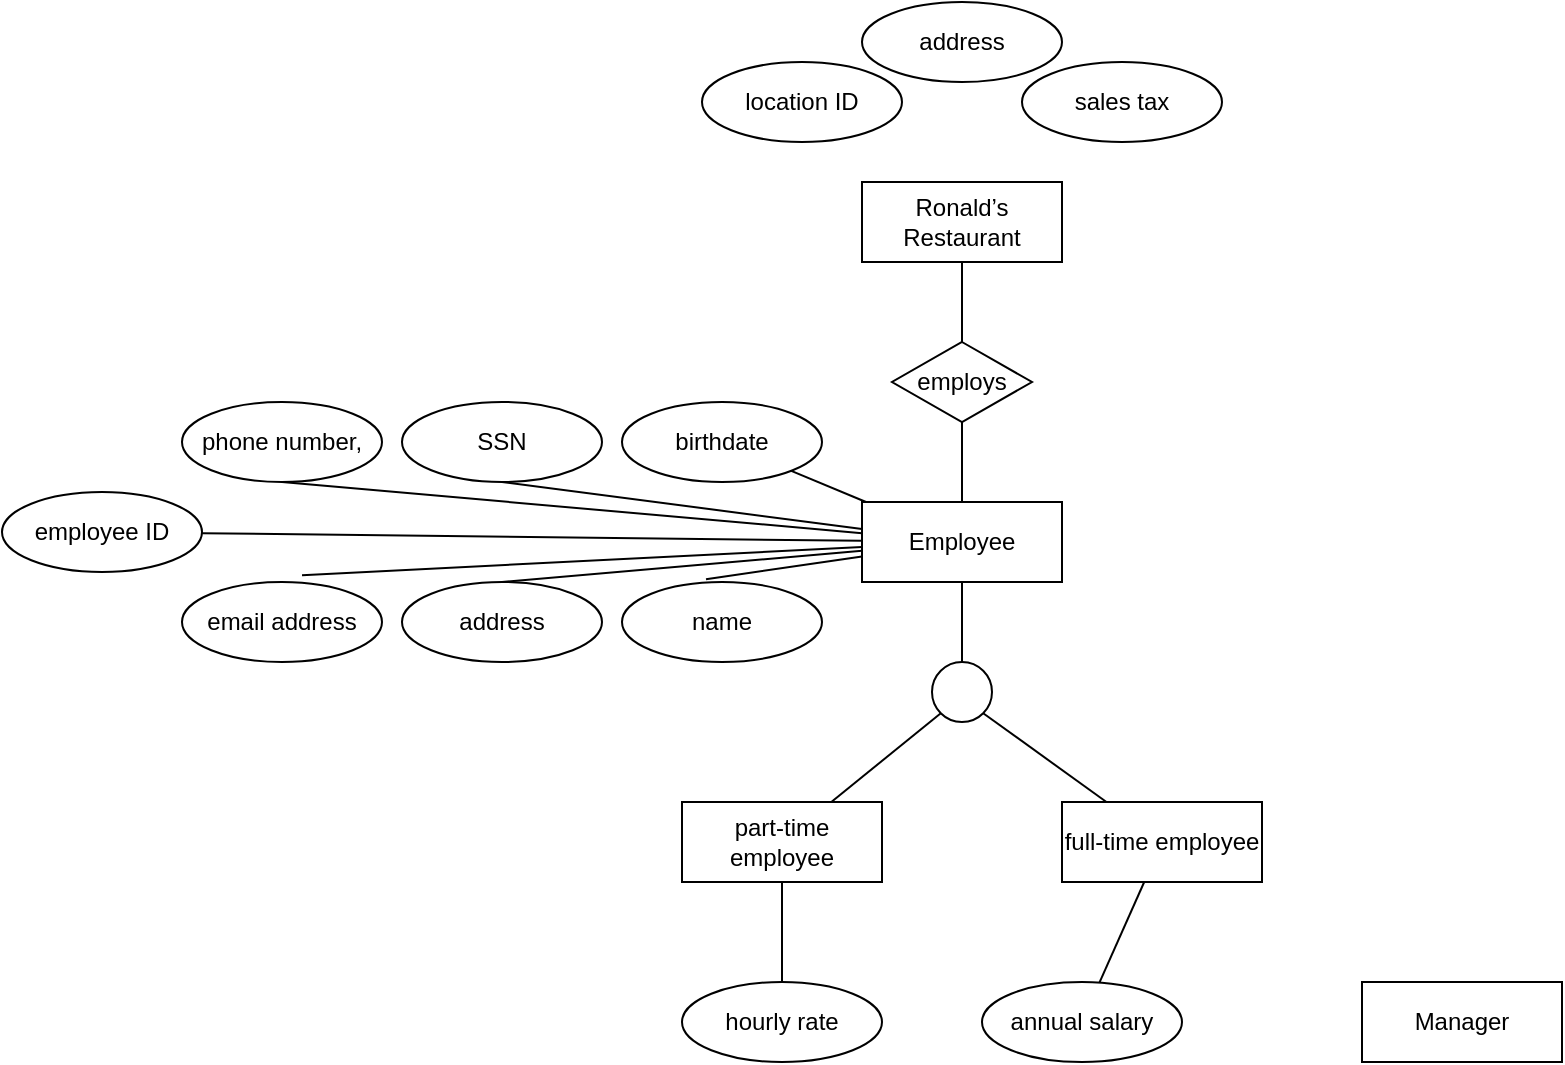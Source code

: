 <mxfile version="21.0.8" type="github">
  <diagram name="Page-1" id="IfERYH7wBA60UohbNIlO">
    <mxGraphModel dx="1583" dy="412" grid="1" gridSize="10" guides="1" tooltips="1" connect="1" arrows="1" fold="1" page="1" pageScale="1" pageWidth="850" pageHeight="1100" math="0" shadow="0">
      <root>
        <mxCell id="0" />
        <mxCell id="1" parent="0" />
        <mxCell id="xIak3zuEA5ebnnhG0JyV-5" value="location ID" style="ellipse;whiteSpace=wrap;html=1;align=center;" vertex="1" parent="1">
          <mxGeometry x="270" y="130" width="100" height="40" as="geometry" />
        </mxCell>
        <mxCell id="xIak3zuEA5ebnnhG0JyV-6" value="Ronald’s Restaurant" style="whiteSpace=wrap;html=1;align=center;" vertex="1" parent="1">
          <mxGeometry x="350" y="190" width="100" height="40" as="geometry" />
        </mxCell>
        <mxCell id="xIak3zuEA5ebnnhG0JyV-7" value="address" style="ellipse;whiteSpace=wrap;html=1;align=center;" vertex="1" parent="1">
          <mxGeometry x="350" y="100" width="100" height="40" as="geometry" />
        </mxCell>
        <mxCell id="xIak3zuEA5ebnnhG0JyV-8" value="sales tax" style="ellipse;whiteSpace=wrap;html=1;align=center;" vertex="1" parent="1">
          <mxGeometry x="430" y="130" width="100" height="40" as="geometry" />
        </mxCell>
        <mxCell id="xIak3zuEA5ebnnhG0JyV-29" value="" style="rounded=0;orthogonalLoop=1;jettySize=auto;html=1;endArrow=none;endFill=0;" edge="1" parent="1" source="xIak3zuEA5ebnnhG0JyV-9" target="xIak3zuEA5ebnnhG0JyV-17">
          <mxGeometry relative="1" as="geometry" />
        </mxCell>
        <mxCell id="xIak3zuEA5ebnnhG0JyV-30" style="rounded=0;orthogonalLoop=1;jettySize=auto;html=1;entryX=0.5;entryY=1;entryDx=0;entryDy=0;endArrow=none;endFill=0;" edge="1" parent="1" source="xIak3zuEA5ebnnhG0JyV-9" target="xIak3zuEA5ebnnhG0JyV-16">
          <mxGeometry relative="1" as="geometry" />
        </mxCell>
        <mxCell id="xIak3zuEA5ebnnhG0JyV-31" style="rounded=0;orthogonalLoop=1;jettySize=auto;html=1;entryX=0.5;entryY=1;entryDx=0;entryDy=0;endArrow=none;endFill=0;" edge="1" parent="1" source="xIak3zuEA5ebnnhG0JyV-9" target="xIak3zuEA5ebnnhG0JyV-13">
          <mxGeometry relative="1" as="geometry" />
        </mxCell>
        <mxCell id="xIak3zuEA5ebnnhG0JyV-32" style="rounded=0;orthogonalLoop=1;jettySize=auto;html=1;endArrow=none;endFill=0;" edge="1" parent="1" source="xIak3zuEA5ebnnhG0JyV-9" target="xIak3zuEA5ebnnhG0JyV-10">
          <mxGeometry relative="1" as="geometry" />
        </mxCell>
        <mxCell id="xIak3zuEA5ebnnhG0JyV-33" style="rounded=0;orthogonalLoop=1;jettySize=auto;html=1;entryX=0.42;entryY=-0.035;entryDx=0;entryDy=0;entryPerimeter=0;endArrow=none;endFill=0;" edge="1" parent="1" source="xIak3zuEA5ebnnhG0JyV-9" target="xIak3zuEA5ebnnhG0JyV-11">
          <mxGeometry relative="1" as="geometry" />
        </mxCell>
        <mxCell id="xIak3zuEA5ebnnhG0JyV-34" style="rounded=0;orthogonalLoop=1;jettySize=auto;html=1;entryX=0.5;entryY=0;entryDx=0;entryDy=0;endArrow=none;endFill=0;" edge="1" parent="1" source="xIak3zuEA5ebnnhG0JyV-9" target="xIak3zuEA5ebnnhG0JyV-12">
          <mxGeometry relative="1" as="geometry" />
        </mxCell>
        <mxCell id="xIak3zuEA5ebnnhG0JyV-35" style="rounded=0;orthogonalLoop=1;jettySize=auto;html=1;entryX=0.6;entryY=-0.085;entryDx=0;entryDy=0;entryPerimeter=0;endArrow=none;endFill=0;" edge="1" parent="1" source="xIak3zuEA5ebnnhG0JyV-9" target="xIak3zuEA5ebnnhG0JyV-15">
          <mxGeometry relative="1" as="geometry" />
        </mxCell>
        <mxCell id="xIak3zuEA5ebnnhG0JyV-9" value="Employee" style="whiteSpace=wrap;html=1;align=center;" vertex="1" parent="1">
          <mxGeometry x="350" y="350" width="100" height="40" as="geometry" />
        </mxCell>
        <mxCell id="xIak3zuEA5ebnnhG0JyV-10" value=" employee ID" style="ellipse;whiteSpace=wrap;html=1;align=center;" vertex="1" parent="1">
          <mxGeometry x="-80" y="345" width="100" height="40" as="geometry" />
        </mxCell>
        <mxCell id="xIak3zuEA5ebnnhG0JyV-11" value="name" style="ellipse;whiteSpace=wrap;html=1;align=center;" vertex="1" parent="1">
          <mxGeometry x="230" y="390" width="100" height="40" as="geometry" />
        </mxCell>
        <mxCell id="xIak3zuEA5ebnnhG0JyV-12" value="address" style="ellipse;whiteSpace=wrap;html=1;align=center;" vertex="1" parent="1">
          <mxGeometry x="120" y="390" width="100" height="40" as="geometry" />
        </mxCell>
        <mxCell id="xIak3zuEA5ebnnhG0JyV-13" value="phone number," style="ellipse;whiteSpace=wrap;html=1;align=center;" vertex="1" parent="1">
          <mxGeometry x="10" y="300" width="100" height="40" as="geometry" />
        </mxCell>
        <mxCell id="xIak3zuEA5ebnnhG0JyV-15" value="email address" style="ellipse;whiteSpace=wrap;html=1;align=center;" vertex="1" parent="1">
          <mxGeometry x="10" y="390" width="100" height="40" as="geometry" />
        </mxCell>
        <mxCell id="xIak3zuEA5ebnnhG0JyV-16" value="SSN" style="ellipse;whiteSpace=wrap;html=1;align=center;" vertex="1" parent="1">
          <mxGeometry x="120" y="300" width="100" height="40" as="geometry" />
        </mxCell>
        <mxCell id="xIak3zuEA5ebnnhG0JyV-17" value="birthdate" style="ellipse;whiteSpace=wrap;html=1;align=center;" vertex="1" parent="1">
          <mxGeometry x="230" y="300" width="100" height="40" as="geometry" />
        </mxCell>
        <mxCell id="xIak3zuEA5ebnnhG0JyV-20" style="rounded=0;orthogonalLoop=1;jettySize=auto;html=1;entryX=0.5;entryY=1;entryDx=0;entryDy=0;endArrow=none;endFill=0;" edge="1" parent="1" source="xIak3zuEA5ebnnhG0JyV-19" target="xIak3zuEA5ebnnhG0JyV-6">
          <mxGeometry relative="1" as="geometry" />
        </mxCell>
        <mxCell id="xIak3zuEA5ebnnhG0JyV-21" style="rounded=0;orthogonalLoop=1;jettySize=auto;html=1;entryX=0.5;entryY=0;entryDx=0;entryDy=0;endArrow=none;endFill=0;" edge="1" parent="1" source="xIak3zuEA5ebnnhG0JyV-19" target="xIak3zuEA5ebnnhG0JyV-9">
          <mxGeometry relative="1" as="geometry" />
        </mxCell>
        <mxCell id="xIak3zuEA5ebnnhG0JyV-19" value="employs&lt;br&gt;" style="shape=rhombus;perimeter=rhombusPerimeter;whiteSpace=wrap;html=1;align=center;" vertex="1" parent="1">
          <mxGeometry x="365" y="270" width="70" height="40" as="geometry" />
        </mxCell>
        <mxCell id="xIak3zuEA5ebnnhG0JyV-27" style="rounded=0;orthogonalLoop=1;jettySize=auto;html=1;entryX=0.5;entryY=1;entryDx=0;entryDy=0;endArrow=none;endFill=0;" edge="1" parent="1" source="xIak3zuEA5ebnnhG0JyV-22" target="xIak3zuEA5ebnnhG0JyV-9">
          <mxGeometry relative="1" as="geometry" />
        </mxCell>
        <mxCell id="xIak3zuEA5ebnnhG0JyV-22" value="" style="ellipse;whiteSpace=wrap;html=1;aspect=fixed;" vertex="1" parent="1">
          <mxGeometry x="385" y="430" width="30" height="30" as="geometry" />
        </mxCell>
        <mxCell id="xIak3zuEA5ebnnhG0JyV-26" style="rounded=0;orthogonalLoop=1;jettySize=auto;html=1;entryX=0;entryY=1;entryDx=0;entryDy=0;endArrow=none;endFill=0;" edge="1" parent="1" source="xIak3zuEA5ebnnhG0JyV-24" target="xIak3zuEA5ebnnhG0JyV-22">
          <mxGeometry relative="1" as="geometry" />
        </mxCell>
        <mxCell id="xIak3zuEA5ebnnhG0JyV-24" value="part-time employee" style="whiteSpace=wrap;html=1;align=center;" vertex="1" parent="1">
          <mxGeometry x="260" y="500" width="100" height="40" as="geometry" />
        </mxCell>
        <mxCell id="xIak3zuEA5ebnnhG0JyV-28" style="rounded=0;orthogonalLoop=1;jettySize=auto;html=1;entryX=1;entryY=1;entryDx=0;entryDy=0;endArrow=none;endFill=0;" edge="1" parent="1" source="xIak3zuEA5ebnnhG0JyV-25" target="xIak3zuEA5ebnnhG0JyV-22">
          <mxGeometry relative="1" as="geometry">
            <mxPoint x="420" y="460" as="targetPoint" />
          </mxGeometry>
        </mxCell>
        <mxCell id="xIak3zuEA5ebnnhG0JyV-25" value="full-time employee" style="whiteSpace=wrap;html=1;align=center;" vertex="1" parent="1">
          <mxGeometry x="450" y="500" width="100" height="40" as="geometry" />
        </mxCell>
        <mxCell id="xIak3zuEA5ebnnhG0JyV-38" style="rounded=0;orthogonalLoop=1;jettySize=auto;html=1;entryX=0.5;entryY=1;entryDx=0;entryDy=0;endArrow=none;endFill=0;" edge="1" parent="1" source="xIak3zuEA5ebnnhG0JyV-36" target="xIak3zuEA5ebnnhG0JyV-24">
          <mxGeometry relative="1" as="geometry" />
        </mxCell>
        <mxCell id="xIak3zuEA5ebnnhG0JyV-36" value="hourly rate" style="ellipse;whiteSpace=wrap;html=1;align=center;" vertex="1" parent="1">
          <mxGeometry x="260" y="590" width="100" height="40" as="geometry" />
        </mxCell>
        <mxCell id="xIak3zuEA5ebnnhG0JyV-39" style="rounded=0;orthogonalLoop=1;jettySize=auto;html=1;endArrow=none;endFill=0;" edge="1" parent="1" source="xIak3zuEA5ebnnhG0JyV-37" target="xIak3zuEA5ebnnhG0JyV-25">
          <mxGeometry relative="1" as="geometry" />
        </mxCell>
        <mxCell id="xIak3zuEA5ebnnhG0JyV-37" value="annual salary" style="ellipse;whiteSpace=wrap;html=1;align=center;" vertex="1" parent="1">
          <mxGeometry x="410" y="590" width="100" height="40" as="geometry" />
        </mxCell>
        <mxCell id="xIak3zuEA5ebnnhG0JyV-40" value="Manager" style="whiteSpace=wrap;html=1;align=center;" vertex="1" parent="1">
          <mxGeometry x="600" y="590" width="100" height="40" as="geometry" />
        </mxCell>
      </root>
    </mxGraphModel>
  </diagram>
</mxfile>
